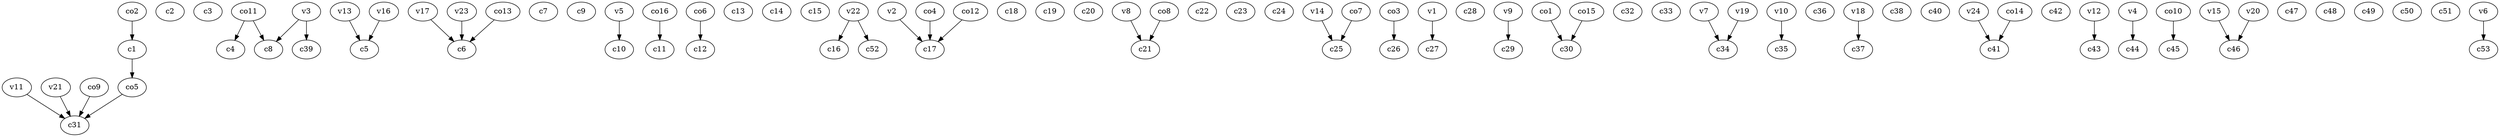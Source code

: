 strict digraph  {
c1;
c2;
c3;
c4;
c5;
c6;
c7;
c8;
c9;
c10;
c11;
c12;
c13;
c14;
c15;
c16;
c17;
c18;
c19;
c20;
c21;
c22;
c23;
c24;
c25;
c26;
c27;
c28;
c29;
c30;
c31;
c32;
c33;
c34;
c35;
c36;
c37;
c38;
c39;
c40;
c41;
c42;
c43;
c44;
c45;
c46;
c47;
c48;
c49;
c50;
c51;
c52;
c53;
v1;
v2;
v3;
v4;
v5;
v6;
v7;
v8;
v9;
v10;
v11;
v12;
v13;
v14;
v15;
v16;
v17;
v18;
v19;
v20;
v21;
v22;
v23;
v24;
co1;
co2;
co3;
co4;
co5;
co6;
co7;
co8;
co9;
co10;
co11;
co12;
co13;
co14;
co15;
co16;
c1 -> co5  [weight=1];
v1 -> c27  [weight=1];
v2 -> c17  [weight=1];
v3 -> c39  [weight=1];
v3 -> c8  [weight=1];
v4 -> c44  [weight=1];
v5 -> c10  [weight=1];
v6 -> c53  [weight=1];
v7 -> c34  [weight=1];
v8 -> c21  [weight=1];
v9 -> c29  [weight=1];
v10 -> c35  [weight=1];
v11 -> c31  [weight=1];
v12 -> c43  [weight=1];
v13 -> c5  [weight=1];
v14 -> c25  [weight=1];
v15 -> c46  [weight=1];
v16 -> c5  [weight=1];
v17 -> c6  [weight=1];
v18 -> c37  [weight=1];
v19 -> c34  [weight=1];
v20 -> c46  [weight=1];
v21 -> c31  [weight=1];
v22 -> c16  [weight=1];
v22 -> c52  [weight=1];
v23 -> c6  [weight=1];
v24 -> c41  [weight=1];
co1 -> c30  [weight=1];
co2 -> c1  [weight=1];
co3 -> c26  [weight=1];
co4 -> c17  [weight=1];
co5 -> c31  [weight=1];
co6 -> c12  [weight=1];
co7 -> c25  [weight=1];
co8 -> c21  [weight=1];
co9 -> c31  [weight=1];
co10 -> c45  [weight=1];
co11 -> c4  [weight=1];
co11 -> c8  [weight=1];
co12 -> c17  [weight=1];
co13 -> c6  [weight=1];
co14 -> c41  [weight=1];
co15 -> c30  [weight=1];
co16 -> c11  [weight=1];
}

